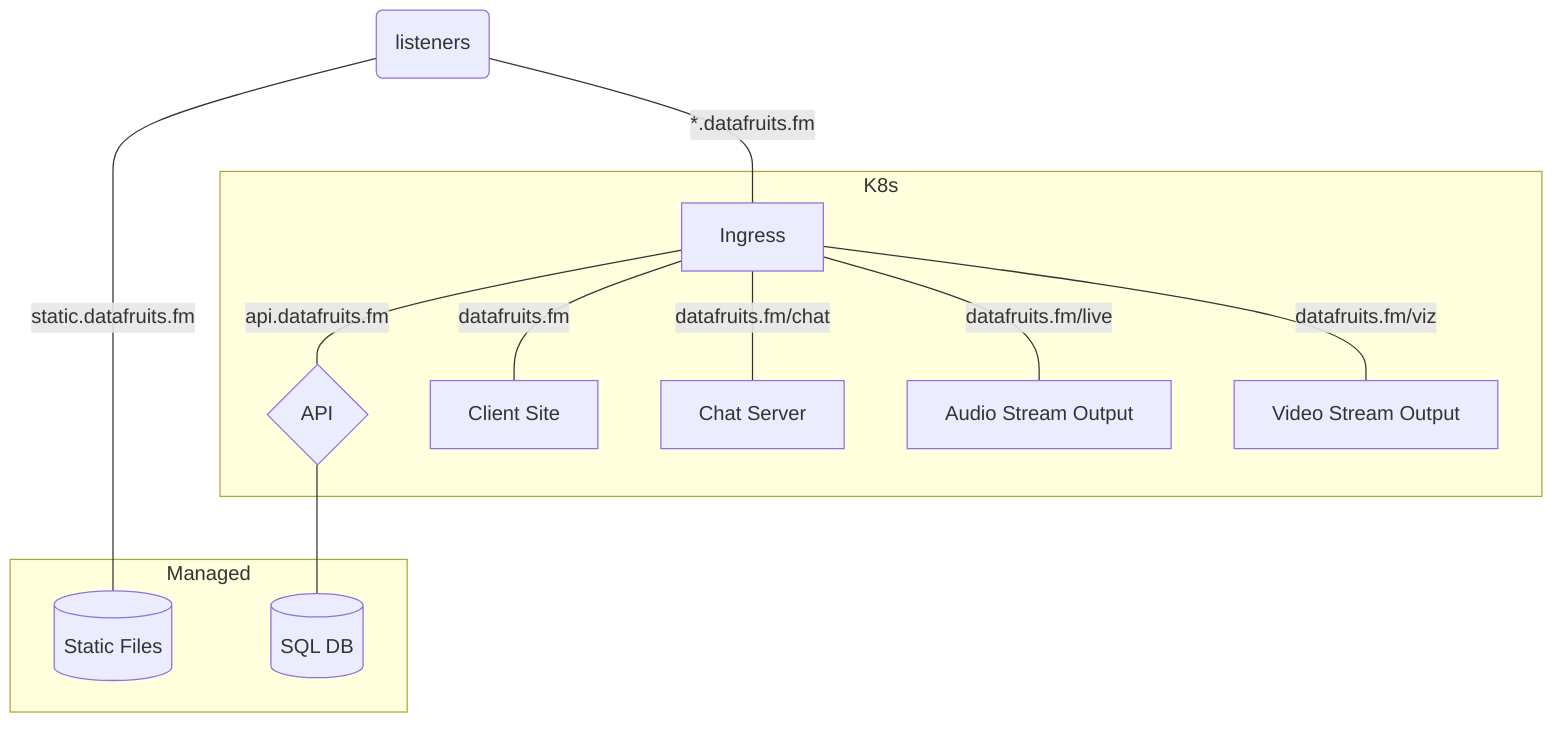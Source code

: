 graph TD
  listener(listeners)

  listener---|*.datafruits.fm|ingress
  listener---|static.datafruits.fm|s3

  subgraph K8s
  ingress[Ingress]
  api{API}
  site[Client Site]
  chat[Chat Server]
  audio[Audio Stream Output]
  video[Video Stream Output]
  end

  ingress---|datafruits.fm|site
  ingress---|api.datafruits.fm|api
  ingress---|datafruits.fm/chat|chat
  ingress---|datafruits.fm/live|audio
  ingress---|datafruits.fm/viz|video

  subgraph Managed
  db[(SQL DB)]
  s3[(Static Files)]
  end

  api---db